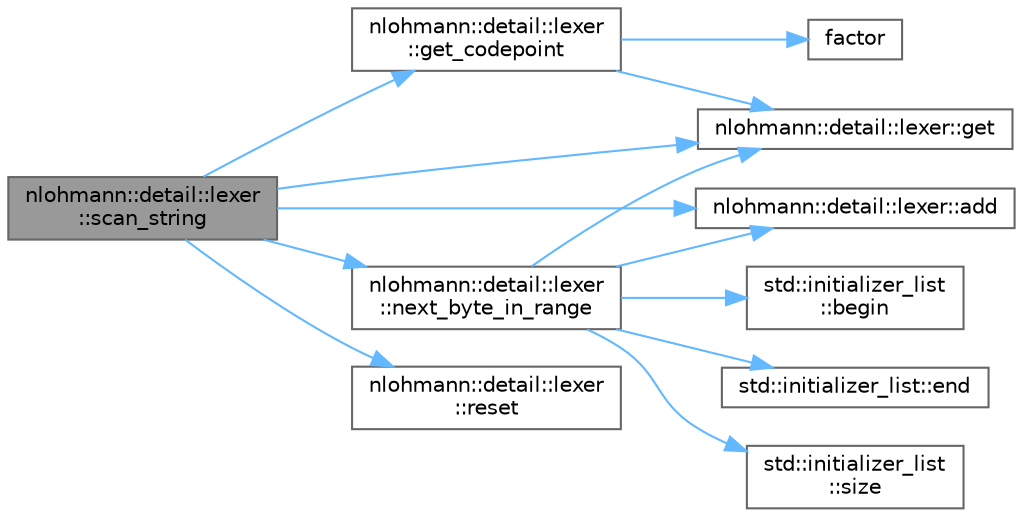 digraph "nlohmann::detail::lexer::scan_string"
{
 // LATEX_PDF_SIZE
  bgcolor="transparent";
  edge [fontname=Helvetica,fontsize=10,labelfontname=Helvetica,labelfontsize=10];
  node [fontname=Helvetica,fontsize=10,shape=box,height=0.2,width=0.4];
  rankdir="LR";
  Node1 [id="Node000001",label="nlohmann::detail::lexer\l::scan_string",height=0.2,width=0.4,color="gray40", fillcolor="grey60", style="filled", fontcolor="black",tooltip="scan a string literal"];
  Node1 -> Node2 [id="edge1_Node000001_Node000002",color="steelblue1",style="solid",tooltip=" "];
  Node2 [id="Node000002",label="nlohmann::detail::lexer::add",height=0.2,width=0.4,color="grey40", fillcolor="white", style="filled",URL="$classnlohmann_1_1detail_1_1lexer.html#a36ffc3c33c3aea18291ead7a30fa7cc6",tooltip="add a character to token_buffer"];
  Node1 -> Node3 [id="edge2_Node000001_Node000003",color="steelblue1",style="solid",tooltip=" "];
  Node3 [id="Node000003",label="nlohmann::detail::lexer::get",height=0.2,width=0.4,color="grey40", fillcolor="white", style="filled",URL="$classnlohmann_1_1detail_1_1lexer.html#a9cd3e4cf04d19be521beb8868c1a2fc9",tooltip=" "];
  Node1 -> Node4 [id="edge3_Node000001_Node000004",color="steelblue1",style="solid",tooltip=" "];
  Node4 [id="Node000004",label="nlohmann::detail::lexer\l::get_codepoint",height=0.2,width=0.4,color="grey40", fillcolor="white", style="filled",URL="$classnlohmann_1_1detail_1_1lexer.html#adcf663a9878f58544790f1b6faad2e42",tooltip="get codepoint from 4 hex characters following \\u"];
  Node4 -> Node5 [id="edge4_Node000004_Node000005",color="steelblue1",style="solid",tooltip=" "];
  Node5 [id="Node000005",label="factor",height=0.2,width=0.4,color="grey40", fillcolor="white", style="filled",URL="$fft_8c.html#a13b942e46c2348d4cfe7bced3e905d1d",tooltip=" "];
  Node4 -> Node3 [id="edge5_Node000004_Node000003",color="steelblue1",style="solid",tooltip=" "];
  Node1 -> Node6 [id="edge6_Node000001_Node000006",color="steelblue1",style="solid",tooltip=" "];
  Node6 [id="Node000006",label="nlohmann::detail::lexer\l::next_byte_in_range",height=0.2,width=0.4,color="grey40", fillcolor="white", style="filled",URL="$classnlohmann_1_1detail_1_1lexer.html#af6fe701b8b3ca5f4a1b58db4658bdf87",tooltip="check if the next byte(s) are inside a given range"];
  Node6 -> Node2 [id="edge7_Node000006_Node000002",color="steelblue1",style="solid",tooltip=" "];
  Node6 -> Node7 [id="edge8_Node000006_Node000007",color="steelblue1",style="solid",tooltip=" "];
  Node7 [id="Node000007",label="std::initializer_list\l::begin",height=0.2,width=0.4,color="grey40", fillcolor="white", style="filled",URL="$classstd_1_1initializer__list.html#a9764f0e67f30359f99762af6f8c2e401",tooltip=" "];
  Node6 -> Node8 [id="edge9_Node000006_Node000008",color="steelblue1",style="solid",tooltip=" "];
  Node8 [id="Node000008",label="std::initializer_list::end",height=0.2,width=0.4,color="grey40", fillcolor="white", style="filled",URL="$classstd_1_1initializer__list.html#ae81976034149945787979d065b5bbbec",tooltip=" "];
  Node6 -> Node3 [id="edge10_Node000006_Node000003",color="steelblue1",style="solid",tooltip=" "];
  Node6 -> Node9 [id="edge11_Node000006_Node000009",color="steelblue1",style="solid",tooltip=" "];
  Node9 [id="Node000009",label="std::initializer_list\l::size",height=0.2,width=0.4,color="grey40", fillcolor="white", style="filled",URL="$classstd_1_1initializer__list.html#adcd75914cea3707d21f8614f1ca5ea12",tooltip=" "];
  Node1 -> Node10 [id="edge12_Node000001_Node000010",color="steelblue1",style="solid",tooltip=" "];
  Node10 [id="Node000010",label="nlohmann::detail::lexer\l::reset",height=0.2,width=0.4,color="grey40", fillcolor="white", style="filled",URL="$classnlohmann_1_1detail_1_1lexer.html#a3bda093837339813916d11fb6e396606",tooltip="reset token_buffer; current character is beginning of token"];
}
